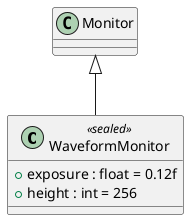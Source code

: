 @startuml
class WaveformMonitor <<sealed>> {
    + exposure : float = 0.12f
    + height : int = 256
}
Monitor <|-- WaveformMonitor
@enduml
